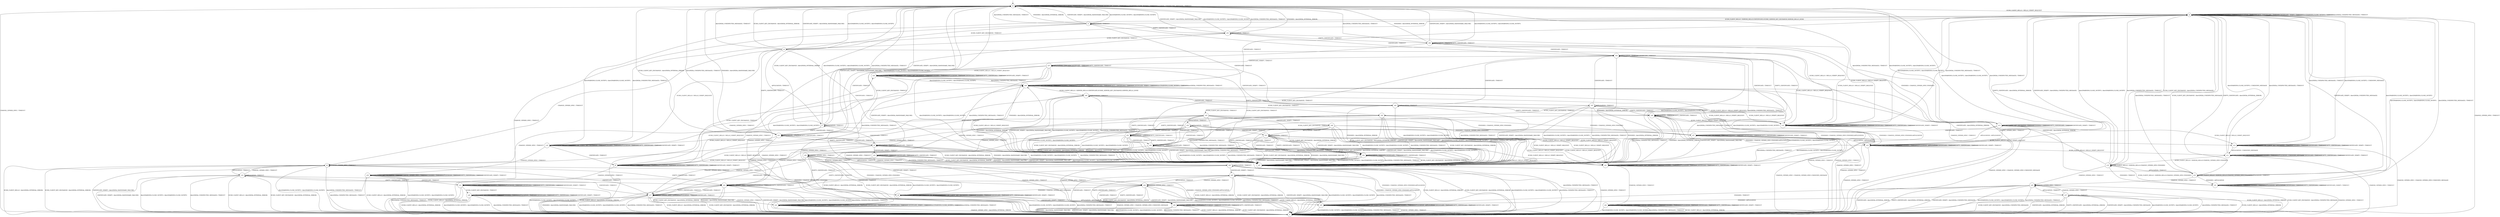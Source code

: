 digraph g {

	s0 [shape="circle" label="s0"];
	s1 [shape="circle" label="s1"];
	s2 [shape="circle" label="s2"];
	s3 [shape="circle" label="s3"];
	s4 [shape="circle" label="s4"];
	s5 [shape="circle" label="s5"];
	s6 [shape="circle" label="s6"];
	s7 [shape="circle" label="s7"];
	s8 [shape="circle" label="s8"];
	s9 [shape="circle" label="s9"];
	s10 [shape="circle" label="s10"];
	s11 [shape="circle" label="s11"];
	s12 [shape="circle" label="s12"];
	s13 [shape="circle" label="s13"];
	s14 [shape="circle" label="s14"];
	s15 [shape="circle" label="s15"];
	s16 [shape="circle" label="s16"];
	s17 [shape="circle" label="s17"];
	s18 [shape="circle" label="s18"];
	s19 [shape="circle" label="s19"];
	s20 [shape="circle" label="s20"];
	s21 [shape="circle" label="s21"];
	s22 [shape="circle" label="s22"];
	s23 [shape="circle" label="s23"];
	s24 [shape="circle" label="s24"];
	s25 [shape="circle" label="s25"];
	s26 [shape="circle" label="s26"];
	s27 [shape="circle" label="s27"];
	s28 [shape="circle" label="s28"];
	s29 [shape="circle" label="s29"];
	s30 [shape="circle" label="s30"];
	s31 [shape="circle" label="s31"];
	s32 [shape="circle" label="s32"];
	s33 [shape="circle" label="s33"];
	s34 [shape="circle" label="s34"];
	s35 [shape="circle" label="s35"];
	s36 [shape="circle" label="s36"];
	s37 [shape="circle" label="s37"];
	s38 [shape="circle" label="s38"];
	s39 [shape="circle" label="s39"];
	s40 [shape="circle" label="s40"];
	s41 [shape="circle" label="s41"];
	s42 [shape="circle" label="s42"];
	s43 [shape="circle" label="s43"];
	s44 [shape="circle" label="s44"];
	s45 [shape="circle" label="s45"];
	s46 [shape="circle" label="s46"];
	s47 [shape="circle" label="s47"];
	s48 [shape="circle" label="s48"];
	s49 [shape="circle" label="s49"];
	s50 [shape="circle" label="s50"];
	s51 [shape="circle" label="s51"];
	s52 [shape="circle" label="s52"];
	s53 [shape="circle" label="s53"];
	s54 [shape="circle" label="s54"];
	s55 [shape="circle" label="s55"];
	s56 [shape="circle" label="s56"];
	s57 [shape="circle" label="s57"];
	s0 -> s2 [label="ECDH_CLIENT_HELLO / HELLO_VERIFY_REQUEST"];
	s0 -> s0 [label="ECDH_CLIENT_KEY_EXCHANGE / TIMEOUT"];
	s0 -> s1 [label="CHANGE_CIPHER_SPEC / TIMEOUT"];
	s0 -> s0 [label="FINISHED / TIMEOUT"];
	s0 -> s0 [label="APPLICATION / TIMEOUT"];
	s0 -> s47 [label="CERTIFICATE / TIMEOUT"];
	s0 -> s0 [label="EMPTY_CERTIFICATE / TIMEOUT"];
	s0 -> s0 [label="CERTIFICATE_VERIFY / TIMEOUT"];
	s0 -> s0 [label="Alert(WARNING,CLOSE_NOTIFY) / TIMEOUT"];
	s0 -> s0 [label="Alert(FATAL,UNEXPECTED_MESSAGE) / TIMEOUT"];
	s1 -> s1 [label="ECDH_CLIENT_HELLO / TIMEOUT"];
	s1 -> s1 [label="ECDH_CLIENT_KEY_EXCHANGE / TIMEOUT"];
	s1 -> s1 [label="CHANGE_CIPHER_SPEC / TIMEOUT"];
	s1 -> s1 [label="FINISHED / TIMEOUT"];
	s1 -> s1 [label="APPLICATION / TIMEOUT"];
	s1 -> s1 [label="CERTIFICATE / TIMEOUT"];
	s1 -> s1 [label="EMPTY_CERTIFICATE / TIMEOUT"];
	s1 -> s1 [label="CERTIFICATE_VERIFY / TIMEOUT"];
	s1 -> s1 [label="Alert(WARNING,CLOSE_NOTIFY) / TIMEOUT"];
	s1 -> s1 [label="Alert(FATAL,UNEXPECTED_MESSAGE) / TIMEOUT"];
	s2 -> s3 [label="ECDH_CLIENT_HELLO / SERVER_HELLO,CERTIFICATE,ECDHE_SERVER_KEY_EXCHANGE,SERVER_HELLO_DONE"];
	s2 -> s2 [label="ECDH_CLIENT_KEY_EXCHANGE / TIMEOUT"];
	s2 -> s1 [label="CHANGE_CIPHER_SPEC / TIMEOUT"];
	s2 -> s2 [label="FINISHED / TIMEOUT"];
	s2 -> s2 [label="APPLICATION / TIMEOUT"];
	s2 -> s48 [label="CERTIFICATE / TIMEOUT"];
	s2 -> s2 [label="EMPTY_CERTIFICATE / TIMEOUT"];
	s2 -> s2 [label="CERTIFICATE_VERIFY / TIMEOUT"];
	s2 -> s2 [label="Alert(WARNING,CLOSE_NOTIFY) / TIMEOUT"];
	s2 -> s2 [label="Alert(FATAL,UNEXPECTED_MESSAGE) / TIMEOUT"];
	s3 -> s15 [label="ECDH_CLIENT_HELLO / HELLO_VERIFY_REQUEST"];
	s3 -> s4 [label="ECDH_CLIENT_KEY_EXCHANGE / TIMEOUT"];
	s3 -> s1 [label="CHANGE_CIPHER_SPEC / TIMEOUT"];
	s3 -> s0 [label="FINISHED / Alert(FATAL,INTERNAL_ERROR)"];
	s3 -> s3 [label="APPLICATION / TIMEOUT"];
	s3 -> s26 [label="CERTIFICATE / TIMEOUT"];
	s3 -> s53 [label="EMPTY_CERTIFICATE / TIMEOUT"];
	s3 -> s0 [label="CERTIFICATE_VERIFY / Alert(FATAL,HANDSHAKE_FAILURE)"];
	s3 -> s0 [label="Alert(WARNING,CLOSE_NOTIFY) / Alert(WARNING,CLOSE_NOTIFY)"];
	s3 -> s0 [label="Alert(FATAL,UNEXPECTED_MESSAGE) / TIMEOUT"];
	s4 -> s18 [label="ECDH_CLIENT_HELLO / HELLO_VERIFY_REQUEST"];
	s4 -> s0 [label="ECDH_CLIENT_KEY_EXCHANGE / Alert(FATAL,INTERNAL_ERROR)"];
	s4 -> s6 [label="CHANGE_CIPHER_SPEC / TIMEOUT"];
	s4 -> s13 [label="FINISHED / CHANGE_CIPHER_SPEC,FINISHED"];
	s4 -> s7 [label="APPLICATION / TIMEOUT"];
	s4 -> s5 [label="CERTIFICATE / TIMEOUT"];
	s4 -> s21 [label="EMPTY_CERTIFICATE / TIMEOUT"];
	s4 -> s0 [label="CERTIFICATE_VERIFY / Alert(FATAL,HANDSHAKE_FAILURE)"];
	s4 -> s0 [label="Alert(WARNING,CLOSE_NOTIFY) / Alert(WARNING,CLOSE_NOTIFY)"];
	s4 -> s0 [label="Alert(FATAL,UNEXPECTED_MESSAGE) / TIMEOUT"];
	s5 -> s9 [label="ECDH_CLIENT_HELLO / HELLO_VERIFY_REQUEST"];
	s5 -> s47 [label="ECDH_CLIENT_KEY_EXCHANGE / Alert(FATAL,INTERNAL_ERROR)"];
	s5 -> s17 [label="CHANGE_CIPHER_SPEC / TIMEOUT"];
	s5 -> s47 [label="FINISHED / Alert(FATAL,HANDSHAKE_FAILURE)"];
	s5 -> s5 [label="APPLICATION / TIMEOUT"];
	s5 -> s5 [label="CERTIFICATE / TIMEOUT"];
	s5 -> s21 [label="EMPTY_CERTIFICATE / TIMEOUT"];
	s5 -> s34 [label="CERTIFICATE_VERIFY / TIMEOUT"];
	s5 -> s47 [label="Alert(WARNING,CLOSE_NOTIFY) / Alert(WARNING,CLOSE_NOTIFY)"];
	s5 -> s47 [label="Alert(FATAL,UNEXPECTED_MESSAGE) / TIMEOUT"];
	s6 -> s1 [label="ECDH_CLIENT_HELLO / Alert(FATAL,INTERNAL_ERROR)"];
	s6 -> s1 [label="ECDH_CLIENT_KEY_EXCHANGE / Alert(FATAL,INTERNAL_ERROR)"];
	s6 -> s6 [label="CHANGE_CIPHER_SPEC / TIMEOUT"];
	s6 -> s8 [label="FINISHED / CHANGE_CIPHER_SPEC,FINISHED"];
	s6 -> s16 [label="APPLICATION / TIMEOUT"];
	s6 -> s17 [label="CERTIFICATE / TIMEOUT"];
	s6 -> s24 [label="EMPTY_CERTIFICATE / TIMEOUT"];
	s6 -> s1 [label="CERTIFICATE_VERIFY / Alert(FATAL,HANDSHAKE_FAILURE)"];
	s6 -> s1 [label="Alert(WARNING,CLOSE_NOTIFY) / Alert(WARNING,CLOSE_NOTIFY)"];
	s6 -> s1 [label="Alert(FATAL,UNEXPECTED_MESSAGE) / TIMEOUT"];
	s7 -> s18 [label="ECDH_CLIENT_HELLO / HELLO_VERIFY_REQUEST"];
	s7 -> s0 [label="ECDH_CLIENT_KEY_EXCHANGE / Alert(FATAL,INTERNAL_ERROR)"];
	s7 -> s6 [label="CHANGE_CIPHER_SPEC / TIMEOUT"];
	s7 -> s10 [label="FINISHED / CHANGE_CIPHER_SPEC,FINISHED,APPLICATION"];
	s7 -> s7 [label="APPLICATION / TIMEOUT"];
	s7 -> s5 [label="CERTIFICATE / TIMEOUT"];
	s7 -> s21 [label="EMPTY_CERTIFICATE / TIMEOUT"];
	s7 -> s0 [label="CERTIFICATE_VERIFY / Alert(FATAL,HANDSHAKE_FAILURE)"];
	s7 -> s0 [label="Alert(WARNING,CLOSE_NOTIFY) / Alert(WARNING,CLOSE_NOTIFY)"];
	s7 -> s0 [label="Alert(FATAL,UNEXPECTED_MESSAGE) / TIMEOUT"];
	s8 -> s8 [label="ECDH_CLIENT_HELLO / Alert(WARNING,NO_RENEGOTIATION)"];
	s8 -> s8 [label="ECDH_CLIENT_KEY_EXCHANGE / TIMEOUT"];
	s8 -> s1 [label="CHANGE_CIPHER_SPEC / CHANGE_CIPHER_SPEC,UNKNOWN_MESSAGE"];
	s8 -> s8 [label="FINISHED / TIMEOUT"];
	s8 -> s25 [label="APPLICATION / APPLICATION"];
	s8 -> s8 [label="CERTIFICATE / TIMEOUT"];
	s8 -> s8 [label="EMPTY_CERTIFICATE / TIMEOUT"];
	s8 -> s8 [label="CERTIFICATE_VERIFY / TIMEOUT"];
	s8 -> s1 [label="Alert(WARNING,CLOSE_NOTIFY) / Alert(WARNING,CLOSE_NOTIFY)"];
	s8 -> s1 [label="Alert(FATAL,UNEXPECTED_MESSAGE) / TIMEOUT"];
	s9 -> s9 [label="ECDH_CLIENT_HELLO / TIMEOUT"];
	s9 -> s22 [label="ECDH_CLIENT_KEY_EXCHANGE / TIMEOUT"];
	s9 -> s12 [label="CHANGE_CIPHER_SPEC / TIMEOUT"];
	s9 -> s9 [label="FINISHED / TIMEOUT"];
	s9 -> s9 [label="APPLICATION / TIMEOUT"];
	s9 -> s9 [label="CERTIFICATE / TIMEOUT"];
	s9 -> s9 [label="EMPTY_CERTIFICATE / TIMEOUT"];
	s9 -> s9 [label="CERTIFICATE_VERIFY / TIMEOUT"];
	s9 -> s48 [label="Alert(WARNING,CLOSE_NOTIFY) / Alert(WARNING,CLOSE_NOTIFY)"];
	s9 -> s48 [label="Alert(FATAL,UNEXPECTED_MESSAGE) / TIMEOUT"];
	s10 -> s11 [label="ECDH_CLIENT_HELLO / HELLO_VERIFY_REQUEST"];
	s10 -> s10 [label="ECDH_CLIENT_KEY_EXCHANGE / TIMEOUT"];
	s10 -> s1 [label="CHANGE_CIPHER_SPEC / TIMEOUT"];
	s10 -> s10 [label="FINISHED / TIMEOUT"];
	s10 -> s10 [label="APPLICATION / APPLICATION"];
	s10 -> s10 [label="CERTIFICATE / TIMEOUT"];
	s10 -> s10 [label="EMPTY_CERTIFICATE / TIMEOUT"];
	s10 -> s10 [label="CERTIFICATE_VERIFY / TIMEOUT"];
	s10 -> s0 [label="Alert(WARNING,CLOSE_NOTIFY) / Alert(WARNING,CLOSE_NOTIFY)"];
	s10 -> s0 [label="Alert(FATAL,UNEXPECTED_MESSAGE) / TIMEOUT"];
	s11 -> s19 [label="ECDH_CLIENT_HELLO / SERVER_HELLO,CHANGE_CIPHER_SPEC,FINISHED"];
	s11 -> s11 [label="ECDH_CLIENT_KEY_EXCHANGE / TIMEOUT"];
	s11 -> s1 [label="CHANGE_CIPHER_SPEC / TIMEOUT"];
	s11 -> s11 [label="FINISHED / TIMEOUT"];
	s11 -> s11 [label="APPLICATION / UNKNOWN_MESSAGE"];
	s11 -> s11 [label="CERTIFICATE / TIMEOUT"];
	s11 -> s11 [label="EMPTY_CERTIFICATE / TIMEOUT"];
	s11 -> s11 [label="CERTIFICATE_VERIFY / TIMEOUT"];
	s11 -> s2 [label="Alert(WARNING,CLOSE_NOTIFY) / UNKNOWN_MESSAGE"];
	s11 -> s2 [label="Alert(FATAL,UNEXPECTED_MESSAGE) / TIMEOUT"];
	s12 -> s1 [label="ECDH_CLIENT_HELLO / Alert(FATAL,INTERNAL_ERROR)"];
	s12 -> s29 [label="ECDH_CLIENT_KEY_EXCHANGE / TIMEOUT"];
	s12 -> s12 [label="CHANGE_CIPHER_SPEC / TIMEOUT"];
	s12 -> s12 [label="FINISHED / TIMEOUT"];
	s12 -> s12 [label="APPLICATION / TIMEOUT"];
	s12 -> s12 [label="CERTIFICATE / TIMEOUT"];
	s12 -> s12 [label="EMPTY_CERTIFICATE / TIMEOUT"];
	s12 -> s12 [label="CERTIFICATE_VERIFY / TIMEOUT"];
	s12 -> s1 [label="Alert(WARNING,CLOSE_NOTIFY) / Alert(WARNING,CLOSE_NOTIFY)"];
	s12 -> s1 [label="Alert(FATAL,UNEXPECTED_MESSAGE) / TIMEOUT"];
	s13 -> s14 [label="ECDH_CLIENT_HELLO / HELLO_VERIFY_REQUEST"];
	s13 -> s13 [label="ECDH_CLIENT_KEY_EXCHANGE / TIMEOUT"];
	s13 -> s1 [label="CHANGE_CIPHER_SPEC / CHANGE_CIPHER_SPEC,UNKNOWN_MESSAGE"];
	s13 -> s13 [label="FINISHED / TIMEOUT"];
	s13 -> s10 [label="APPLICATION / APPLICATION"];
	s13 -> s57 [label="CERTIFICATE / TIMEOUT"];
	s13 -> s13 [label="EMPTY_CERTIFICATE / TIMEOUT"];
	s13 -> s13 [label="CERTIFICATE_VERIFY / TIMEOUT"];
	s13 -> s0 [label="Alert(WARNING,CLOSE_NOTIFY) / Alert(WARNING,CLOSE_NOTIFY)"];
	s13 -> s0 [label="Alert(FATAL,UNEXPECTED_MESSAGE) / TIMEOUT"];
	s14 -> s14 [label="ECDH_CLIENT_HELLO / TIMEOUT"];
	s14 -> s14 [label="ECDH_CLIENT_KEY_EXCHANGE / TIMEOUT"];
	s14 -> s1 [label="CHANGE_CIPHER_SPEC / CHANGE_CIPHER_SPEC,UNKNOWN_MESSAGE"];
	s14 -> s14 [label="FINISHED / TIMEOUT"];
	s14 -> s11 [label="APPLICATION / UNKNOWN_MESSAGE"];
	s14 -> s14 [label="CERTIFICATE / TIMEOUT"];
	s14 -> s14 [label="EMPTY_CERTIFICATE / TIMEOUT"];
	s14 -> s14 [label="CERTIFICATE_VERIFY / TIMEOUT"];
	s14 -> s2 [label="Alert(WARNING,CLOSE_NOTIFY) / UNKNOWN_MESSAGE"];
	s14 -> s2 [label="Alert(FATAL,UNEXPECTED_MESSAGE) / TIMEOUT"];
	s15 -> s15 [label="ECDH_CLIENT_HELLO / TIMEOUT"];
	s15 -> s15 [label="ECDH_CLIENT_KEY_EXCHANGE / TIMEOUT"];
	s15 -> s1 [label="CHANGE_CIPHER_SPEC / TIMEOUT"];
	s15 -> s15 [label="FINISHED / TIMEOUT"];
	s15 -> s15 [label="APPLICATION / TIMEOUT"];
	s15 -> s15 [label="CERTIFICATE / TIMEOUT"];
	s15 -> s15 [label="EMPTY_CERTIFICATE / TIMEOUT"];
	s15 -> s15 [label="CERTIFICATE_VERIFY / TIMEOUT"];
	s15 -> s2 [label="Alert(WARNING,CLOSE_NOTIFY) / Alert(WARNING,CLOSE_NOTIFY)"];
	s15 -> s2 [label="Alert(FATAL,UNEXPECTED_MESSAGE) / TIMEOUT"];
	s16 -> s1 [label="ECDH_CLIENT_HELLO / Alert(FATAL,INTERNAL_ERROR)"];
	s16 -> s1 [label="ECDH_CLIENT_KEY_EXCHANGE / Alert(FATAL,INTERNAL_ERROR)"];
	s16 -> s6 [label="CHANGE_CIPHER_SPEC / TIMEOUT"];
	s16 -> s25 [label="FINISHED / CHANGE_CIPHER_SPEC,FINISHED,APPLICATION"];
	s16 -> s16 [label="APPLICATION / TIMEOUT"];
	s16 -> s17 [label="CERTIFICATE / TIMEOUT"];
	s16 -> s24 [label="EMPTY_CERTIFICATE / TIMEOUT"];
	s16 -> s1 [label="CERTIFICATE_VERIFY / Alert(FATAL,HANDSHAKE_FAILURE)"];
	s16 -> s1 [label="Alert(WARNING,CLOSE_NOTIFY) / Alert(WARNING,CLOSE_NOTIFY)"];
	s16 -> s1 [label="Alert(FATAL,UNEXPECTED_MESSAGE) / TIMEOUT"];
	s17 -> s1 [label="ECDH_CLIENT_HELLO / Alert(FATAL,INTERNAL_ERROR)"];
	s17 -> s1 [label="ECDH_CLIENT_KEY_EXCHANGE / Alert(FATAL,INTERNAL_ERROR)"];
	s17 -> s17 [label="CHANGE_CIPHER_SPEC / TIMEOUT"];
	s17 -> s1 [label="FINISHED / Alert(FATAL,HANDSHAKE_FAILURE)"];
	s17 -> s17 [label="APPLICATION / TIMEOUT"];
	s17 -> s17 [label="CERTIFICATE / TIMEOUT"];
	s17 -> s24 [label="EMPTY_CERTIFICATE / TIMEOUT"];
	s17 -> s39 [label="CERTIFICATE_VERIFY / TIMEOUT"];
	s17 -> s1 [label="Alert(WARNING,CLOSE_NOTIFY) / Alert(WARNING,CLOSE_NOTIFY)"];
	s17 -> s1 [label="Alert(FATAL,UNEXPECTED_MESSAGE) / TIMEOUT"];
	s18 -> s18 [label="ECDH_CLIENT_HELLO / TIMEOUT"];
	s18 -> s18 [label="ECDH_CLIENT_KEY_EXCHANGE / TIMEOUT"];
	s18 -> s30 [label="CHANGE_CIPHER_SPEC / TIMEOUT"];
	s18 -> s18 [label="FINISHED / TIMEOUT"];
	s18 -> s18 [label="APPLICATION / TIMEOUT"];
	s18 -> s9 [label="CERTIFICATE / TIMEOUT"];
	s18 -> s18 [label="EMPTY_CERTIFICATE / TIMEOUT"];
	s18 -> s18 [label="CERTIFICATE_VERIFY / TIMEOUT"];
	s18 -> s2 [label="Alert(WARNING,CLOSE_NOTIFY) / Alert(WARNING,CLOSE_NOTIFY)"];
	s18 -> s2 [label="Alert(FATAL,UNEXPECTED_MESSAGE) / TIMEOUT"];
	s19 -> s19 [label="ECDH_CLIENT_HELLO / SERVER_HELLO,CHANGE_CIPHER_SPEC,FINISHED"];
	s19 -> s2 [label="ECDH_CLIENT_KEY_EXCHANGE / Alert(FATAL,UNEXPECTED_MESSAGE)"];
	s19 -> s20 [label="CHANGE_CIPHER_SPEC / TIMEOUT"];
	s19 -> s31 [label="FINISHED / TIMEOUT"];
	s19 -> s33 [label="APPLICATION / TIMEOUT"];
	s19 -> s48 [label="CERTIFICATE / Alert(FATAL,INTERNAL_ERROR)"];
	s19 -> s2 [label="EMPTY_CERTIFICATE / Alert(FATAL,INTERNAL_ERROR)"];
	s19 -> s2 [label="CERTIFICATE_VERIFY / Alert(FATAL,UNEXPECTED_MESSAGE)"];
	s19 -> s2 [label="Alert(WARNING,CLOSE_NOTIFY) / Alert(WARNING,CLOSE_NOTIFY)"];
	s19 -> s2 [label="Alert(FATAL,UNEXPECTED_MESSAGE) / TIMEOUT"];
	s20 -> s1 [label="ECDH_CLIENT_HELLO / Alert(FATAL,INTERNAL_ERROR)"];
	s20 -> s1 [label="ECDH_CLIENT_KEY_EXCHANGE / Alert(FATAL,UNEXPECTED_MESSAGE)"];
	s20 -> s20 [label="CHANGE_CIPHER_SPEC / TIMEOUT"];
	s20 -> s25 [label="FINISHED / TIMEOUT"];
	s20 -> s37 [label="APPLICATION / TIMEOUT"];
	s20 -> s1 [label="CERTIFICATE / Alert(FATAL,INTERNAL_ERROR)"];
	s20 -> s1 [label="EMPTY_CERTIFICATE / Alert(FATAL,INTERNAL_ERROR)"];
	s20 -> s1 [label="CERTIFICATE_VERIFY / Alert(FATAL,UNEXPECTED_MESSAGE)"];
	s20 -> s1 [label="Alert(WARNING,CLOSE_NOTIFY) / Alert(WARNING,CLOSE_NOTIFY)"];
	s20 -> s1 [label="Alert(FATAL,UNEXPECTED_MESSAGE) / TIMEOUT"];
	s21 -> s18 [label="ECDH_CLIENT_HELLO / HELLO_VERIFY_REQUEST"];
	s21 -> s0 [label="ECDH_CLIENT_KEY_EXCHANGE / Alert(FATAL,INTERNAL_ERROR)"];
	s21 -> s24 [label="CHANGE_CIPHER_SPEC / TIMEOUT"];
	s21 -> s0 [label="FINISHED / Alert(FATAL,HANDSHAKE_FAILURE)"];
	s21 -> s21 [label="APPLICATION / TIMEOUT"];
	s21 -> s5 [label="CERTIFICATE / TIMEOUT"];
	s21 -> s21 [label="EMPTY_CERTIFICATE / TIMEOUT"];
	s21 -> s0 [label="CERTIFICATE_VERIFY / Alert(FATAL,HANDSHAKE_FAILURE)"];
	s21 -> s0 [label="Alert(WARNING,CLOSE_NOTIFY) / Alert(WARNING,CLOSE_NOTIFY)"];
	s21 -> s0 [label="Alert(FATAL,UNEXPECTED_MESSAGE) / TIMEOUT"];
	s22 -> s22 [label="ECDH_CLIENT_HELLO / TIMEOUT"];
	s22 -> s22 [label="ECDH_CLIENT_KEY_EXCHANGE / TIMEOUT"];
	s22 -> s23 [label="CHANGE_CIPHER_SPEC / TIMEOUT"];
	s22 -> s22 [label="FINISHED / TIMEOUT"];
	s22 -> s22 [label="APPLICATION / TIMEOUT"];
	s22 -> s22 [label="CERTIFICATE / TIMEOUT"];
	s22 -> s22 [label="EMPTY_CERTIFICATE / TIMEOUT"];
	s22 -> s22 [label="CERTIFICATE_VERIFY / TIMEOUT"];
	s22 -> s48 [label="Alert(WARNING,CLOSE_NOTIFY) / Alert(WARNING,CLOSE_NOTIFY)"];
	s22 -> s48 [label="Alert(FATAL,UNEXPECTED_MESSAGE) / TIMEOUT"];
	s23 -> s23 [label="ECDH_CLIENT_HELLO / TIMEOUT"];
	s23 -> s23 [label="ECDH_CLIENT_KEY_EXCHANGE / TIMEOUT"];
	s23 -> s1 [label="CHANGE_CIPHER_SPEC / Alert(FATAL,INTERNAL_ERROR)"];
	s23 -> s23 [label="FINISHED / TIMEOUT"];
	s23 -> s23 [label="APPLICATION / TIMEOUT"];
	s23 -> s23 [label="CERTIFICATE / TIMEOUT"];
	s23 -> s23 [label="EMPTY_CERTIFICATE / TIMEOUT"];
	s23 -> s23 [label="CERTIFICATE_VERIFY / TIMEOUT"];
	s23 -> s23 [label="Alert(WARNING,CLOSE_NOTIFY) / TIMEOUT"];
	s23 -> s23 [label="Alert(FATAL,UNEXPECTED_MESSAGE) / TIMEOUT"];
	s24 -> s1 [label="ECDH_CLIENT_HELLO / Alert(FATAL,INTERNAL_ERROR)"];
	s24 -> s1 [label="ECDH_CLIENT_KEY_EXCHANGE / Alert(FATAL,INTERNAL_ERROR)"];
	s24 -> s24 [label="CHANGE_CIPHER_SPEC / TIMEOUT"];
	s24 -> s1 [label="FINISHED / Alert(FATAL,HANDSHAKE_FAILURE)"];
	s24 -> s24 [label="APPLICATION / TIMEOUT"];
	s24 -> s17 [label="CERTIFICATE / TIMEOUT"];
	s24 -> s24 [label="EMPTY_CERTIFICATE / TIMEOUT"];
	s24 -> s1 [label="CERTIFICATE_VERIFY / Alert(FATAL,HANDSHAKE_FAILURE)"];
	s24 -> s1 [label="Alert(WARNING,CLOSE_NOTIFY) / Alert(WARNING,CLOSE_NOTIFY)"];
	s24 -> s1 [label="Alert(FATAL,UNEXPECTED_MESSAGE) / TIMEOUT"];
	s25 -> s25 [label="ECDH_CLIENT_HELLO / Alert(WARNING,NO_RENEGOTIATION)"];
	s25 -> s25 [label="ECDH_CLIENT_KEY_EXCHANGE / TIMEOUT"];
	s25 -> s1 [label="CHANGE_CIPHER_SPEC / TIMEOUT"];
	s25 -> s25 [label="FINISHED / TIMEOUT"];
	s25 -> s25 [label="APPLICATION / APPLICATION"];
	s25 -> s25 [label="CERTIFICATE / TIMEOUT"];
	s25 -> s25 [label="EMPTY_CERTIFICATE / TIMEOUT"];
	s25 -> s25 [label="CERTIFICATE_VERIFY / TIMEOUT"];
	s25 -> s1 [label="Alert(WARNING,CLOSE_NOTIFY) / Alert(WARNING,CLOSE_NOTIFY)"];
	s25 -> s1 [label="Alert(FATAL,UNEXPECTED_MESSAGE) / TIMEOUT"];
	s26 -> s15 [label="ECDH_CLIENT_HELLO / HELLO_VERIFY_REQUEST"];
	s26 -> s35 [label="ECDH_CLIENT_KEY_EXCHANGE / TIMEOUT"];
	s26 -> s1 [label="CHANGE_CIPHER_SPEC / TIMEOUT"];
	s26 -> s47 [label="FINISHED / Alert(FATAL,INTERNAL_ERROR)"];
	s26 -> s26 [label="APPLICATION / TIMEOUT"];
	s26 -> s54 [label="CERTIFICATE / TIMEOUT"];
	s26 -> s28 [label="EMPTY_CERTIFICATE / TIMEOUT"];
	s26 -> s27 [label="CERTIFICATE_VERIFY / TIMEOUT"];
	s26 -> s47 [label="Alert(WARNING,CLOSE_NOTIFY) / Alert(WARNING,CLOSE_NOTIFY)"];
	s26 -> s47 [label="Alert(FATAL,UNEXPECTED_MESSAGE) / TIMEOUT"];
	s27 -> s22 [label="ECDH_CLIENT_HELLO / HELLO_VERIFY_REQUEST"];
	s27 -> s32 [label="ECDH_CLIENT_KEY_EXCHANGE / TIMEOUT"];
	s27 -> s23 [label="CHANGE_CIPHER_SPEC / TIMEOUT"];
	s27 -> s47 [label="FINISHED / Alert(FATAL,INTERNAL_ERROR)"];
	s27 -> s27 [label="APPLICATION / TIMEOUT"];
	s27 -> s27 [label="CERTIFICATE / TIMEOUT"];
	s27 -> s27 [label="EMPTY_CERTIFICATE / TIMEOUT"];
	s27 -> s47 [label="CERTIFICATE_VERIFY / Alert(FATAL,HANDSHAKE_FAILURE)"];
	s27 -> s47 [label="Alert(WARNING,CLOSE_NOTIFY) / Alert(WARNING,CLOSE_NOTIFY)"];
	s27 -> s47 [label="Alert(FATAL,UNEXPECTED_MESSAGE) / TIMEOUT"];
	s28 -> s15 [label="ECDH_CLIENT_HELLO / HELLO_VERIFY_REQUEST"];
	s28 -> s52 [label="ECDH_CLIENT_KEY_EXCHANGE / TIMEOUT"];
	s28 -> s1 [label="CHANGE_CIPHER_SPEC / TIMEOUT"];
	s28 -> s47 [label="FINISHED / Alert(FATAL,INTERNAL_ERROR)"];
	s28 -> s28 [label="APPLICATION / TIMEOUT"];
	s28 -> s54 [label="CERTIFICATE / TIMEOUT"];
	s28 -> s28 [label="EMPTY_CERTIFICATE / TIMEOUT"];
	s28 -> s47 [label="CERTIFICATE_VERIFY / Alert(FATAL,HANDSHAKE_FAILURE)"];
	s28 -> s47 [label="Alert(WARNING,CLOSE_NOTIFY) / Alert(WARNING,CLOSE_NOTIFY)"];
	s28 -> s47 [label="Alert(FATAL,UNEXPECTED_MESSAGE) / TIMEOUT"];
	s29 -> s1 [label="ECDH_CLIENT_HELLO / Alert(FATAL,INTERNAL_ERROR)"];
	s29 -> s29 [label="ECDH_CLIENT_KEY_EXCHANGE / TIMEOUT"];
	s29 -> s23 [label="CHANGE_CIPHER_SPEC / TIMEOUT"];
	s29 -> s29 [label="FINISHED / TIMEOUT"];
	s29 -> s29 [label="APPLICATION / TIMEOUT"];
	s29 -> s29 [label="CERTIFICATE / TIMEOUT"];
	s29 -> s29 [label="EMPTY_CERTIFICATE / TIMEOUT"];
	s29 -> s29 [label="CERTIFICATE_VERIFY / TIMEOUT"];
	s29 -> s1 [label="Alert(WARNING,CLOSE_NOTIFY) / Alert(WARNING,CLOSE_NOTIFY)"];
	s29 -> s1 [label="Alert(FATAL,UNEXPECTED_MESSAGE) / TIMEOUT"];
	s30 -> s1 [label="ECDH_CLIENT_HELLO / Alert(FATAL,INTERNAL_ERROR)"];
	s30 -> s30 [label="ECDH_CLIENT_KEY_EXCHANGE / TIMEOUT"];
	s30 -> s30 [label="CHANGE_CIPHER_SPEC / TIMEOUT"];
	s30 -> s30 [label="FINISHED / TIMEOUT"];
	s30 -> s30 [label="APPLICATION / TIMEOUT"];
	s30 -> s12 [label="CERTIFICATE / TIMEOUT"];
	s30 -> s30 [label="EMPTY_CERTIFICATE / TIMEOUT"];
	s30 -> s30 [label="CERTIFICATE_VERIFY / TIMEOUT"];
	s30 -> s1 [label="Alert(WARNING,CLOSE_NOTIFY) / Alert(WARNING,CLOSE_NOTIFY)"];
	s30 -> s1 [label="Alert(FATAL,UNEXPECTED_MESSAGE) / TIMEOUT"];
	s31 -> s19 [label="ECDH_CLIENT_HELLO / SERVER_HELLO,CHANGE_CIPHER_SPEC,FINISHED"];
	s31 -> s31 [label="ECDH_CLIENT_KEY_EXCHANGE / TIMEOUT"];
	s31 -> s1 [label="CHANGE_CIPHER_SPEC / TIMEOUT"];
	s31 -> s31 [label="FINISHED / TIMEOUT"];
	s31 -> s31 [label="APPLICATION / APPLICATION"];
	s31 -> s31 [label="CERTIFICATE / TIMEOUT"];
	s31 -> s31 [label="EMPTY_CERTIFICATE / TIMEOUT"];
	s31 -> s31 [label="CERTIFICATE_VERIFY / TIMEOUT"];
	s31 -> s2 [label="Alert(WARNING,CLOSE_NOTIFY) / Alert(WARNING,CLOSE_NOTIFY)"];
	s31 -> s2 [label="Alert(FATAL,UNEXPECTED_MESSAGE) / TIMEOUT"];
	s32 -> s41 [label="ECDH_CLIENT_HELLO / HELLO_VERIFY_REQUEST"];
	s32 -> s47 [label="ECDH_CLIENT_KEY_EXCHANGE / Alert(FATAL,INTERNAL_ERROR)"];
	s32 -> s39 [label="CHANGE_CIPHER_SPEC / TIMEOUT"];
	s32 -> s47 [label="FINISHED / Alert(FATAL,HANDSHAKE_FAILURE)"];
	s32 -> s32 [label="APPLICATION / TIMEOUT"];
	s32 -> s32 [label="CERTIFICATE / TIMEOUT"];
	s32 -> s32 [label="EMPTY_CERTIFICATE / TIMEOUT"];
	s32 -> s47 [label="CERTIFICATE_VERIFY / Alert(FATAL,HANDSHAKE_FAILURE)"];
	s32 -> s47 [label="Alert(WARNING,CLOSE_NOTIFY) / Alert(WARNING,CLOSE_NOTIFY)"];
	s32 -> s47 [label="Alert(FATAL,UNEXPECTED_MESSAGE) / TIMEOUT"];
	s33 -> s33 [label="ECDH_CLIENT_HELLO / SERVER_HELLO,CHANGE_CIPHER_SPEC,FINISHED"];
	s33 -> s2 [label="ECDH_CLIENT_KEY_EXCHANGE / Alert(FATAL,UNEXPECTED_MESSAGE)"];
	s33 -> s20 [label="CHANGE_CIPHER_SPEC / TIMEOUT"];
	s33 -> s31 [label="FINISHED / APPLICATION"];
	s33 -> s33 [label="APPLICATION / TIMEOUT"];
	s33 -> s48 [label="CERTIFICATE / Alert(FATAL,INTERNAL_ERROR)"];
	s33 -> s2 [label="EMPTY_CERTIFICATE / Alert(FATAL,INTERNAL_ERROR)"];
	s33 -> s2 [label="CERTIFICATE_VERIFY / Alert(FATAL,UNEXPECTED_MESSAGE)"];
	s33 -> s2 [label="Alert(WARNING,CLOSE_NOTIFY) / Alert(WARNING,CLOSE_NOTIFY)"];
	s33 -> s2 [label="Alert(FATAL,UNEXPECTED_MESSAGE) / TIMEOUT"];
	s34 -> s9 [label="ECDH_CLIENT_HELLO / HELLO_VERIFY_REQUEST"];
	s34 -> s47 [label="ECDH_CLIENT_KEY_EXCHANGE / Alert(FATAL,INTERNAL_ERROR)"];
	s34 -> s39 [label="CHANGE_CIPHER_SPEC / TIMEOUT"];
	s34 -> s47 [label="FINISHED / Alert(FATAL,HANDSHAKE_FAILURE)"];
	s34 -> s34 [label="APPLICATION / TIMEOUT"];
	s34 -> s34 [label="CERTIFICATE / TIMEOUT"];
	s34 -> s34 [label="EMPTY_CERTIFICATE / TIMEOUT"];
	s34 -> s47 [label="CERTIFICATE_VERIFY / Alert(FATAL,HANDSHAKE_FAILURE)"];
	s34 -> s47 [label="Alert(WARNING,CLOSE_NOTIFY) / Alert(WARNING,CLOSE_NOTIFY)"];
	s34 -> s47 [label="Alert(FATAL,UNEXPECTED_MESSAGE) / TIMEOUT"];
	s35 -> s41 [label="ECDH_CLIENT_HELLO / HELLO_VERIFY_REQUEST"];
	s35 -> s47 [label="ECDH_CLIENT_KEY_EXCHANGE / Alert(FATAL,INTERNAL_ERROR)"];
	s35 -> s38 [label="CHANGE_CIPHER_SPEC / TIMEOUT"];
	s35 -> s57 [label="FINISHED / CHANGE_CIPHER_SPEC,FINISHED"];
	s35 -> s36 [label="APPLICATION / TIMEOUT"];
	s35 -> s43 [label="CERTIFICATE / TIMEOUT"];
	s35 -> s52 [label="EMPTY_CERTIFICATE / TIMEOUT"];
	s35 -> s46 [label="CERTIFICATE_VERIFY / TIMEOUT"];
	s35 -> s47 [label="Alert(WARNING,CLOSE_NOTIFY) / Alert(WARNING,CLOSE_NOTIFY)"];
	s35 -> s47 [label="Alert(FATAL,UNEXPECTED_MESSAGE) / TIMEOUT"];
	s36 -> s41 [label="ECDH_CLIENT_HELLO / HELLO_VERIFY_REQUEST"];
	s36 -> s47 [label="ECDH_CLIENT_KEY_EXCHANGE / Alert(FATAL,INTERNAL_ERROR)"];
	s36 -> s38 [label="CHANGE_CIPHER_SPEC / TIMEOUT"];
	s36 -> s10 [label="FINISHED / CHANGE_CIPHER_SPEC,FINISHED,APPLICATION"];
	s36 -> s36 [label="APPLICATION / TIMEOUT"];
	s36 -> s43 [label="CERTIFICATE / TIMEOUT"];
	s36 -> s52 [label="EMPTY_CERTIFICATE / TIMEOUT"];
	s36 -> s51 [label="CERTIFICATE_VERIFY / TIMEOUT"];
	s36 -> s47 [label="Alert(WARNING,CLOSE_NOTIFY) / Alert(WARNING,CLOSE_NOTIFY)"];
	s36 -> s47 [label="Alert(FATAL,UNEXPECTED_MESSAGE) / TIMEOUT"];
	s37 -> s1 [label="ECDH_CLIENT_HELLO / Alert(FATAL,INTERNAL_ERROR)"];
	s37 -> s1 [label="ECDH_CLIENT_KEY_EXCHANGE / Alert(FATAL,UNEXPECTED_MESSAGE)"];
	s37 -> s20 [label="CHANGE_CIPHER_SPEC / TIMEOUT"];
	s37 -> s25 [label="FINISHED / APPLICATION"];
	s37 -> s37 [label="APPLICATION / TIMEOUT"];
	s37 -> s1 [label="CERTIFICATE / Alert(FATAL,INTERNAL_ERROR)"];
	s37 -> s1 [label="EMPTY_CERTIFICATE / Alert(FATAL,INTERNAL_ERROR)"];
	s37 -> s1 [label="CERTIFICATE_VERIFY / Alert(FATAL,UNEXPECTED_MESSAGE)"];
	s37 -> s1 [label="Alert(WARNING,CLOSE_NOTIFY) / Alert(WARNING,CLOSE_NOTIFY)"];
	s37 -> s1 [label="Alert(FATAL,UNEXPECTED_MESSAGE) / TIMEOUT"];
	s38 -> s1 [label="ECDH_CLIENT_HELLO / Alert(FATAL,INTERNAL_ERROR)"];
	s38 -> s1 [label="ECDH_CLIENT_KEY_EXCHANGE / Alert(FATAL,INTERNAL_ERROR)"];
	s38 -> s38 [label="CHANGE_CIPHER_SPEC / TIMEOUT"];
	s38 -> s8 [label="FINISHED / CHANGE_CIPHER_SPEC,FINISHED"];
	s38 -> s40 [label="APPLICATION / TIMEOUT"];
	s38 -> s17 [label="CERTIFICATE / TIMEOUT"];
	s38 -> s24 [label="EMPTY_CERTIFICATE / TIMEOUT"];
	s38 -> s44 [label="CERTIFICATE_VERIFY / TIMEOUT"];
	s38 -> s1 [label="Alert(WARNING,CLOSE_NOTIFY) / Alert(WARNING,CLOSE_NOTIFY)"];
	s38 -> s1 [label="Alert(FATAL,UNEXPECTED_MESSAGE) / TIMEOUT"];
	s39 -> s1 [label="ECDH_CLIENT_HELLO / Alert(FATAL,INTERNAL_ERROR)"];
	s39 -> s1 [label="ECDH_CLIENT_KEY_EXCHANGE / Alert(FATAL,INTERNAL_ERROR)"];
	s39 -> s39 [label="CHANGE_CIPHER_SPEC / TIMEOUT"];
	s39 -> s1 [label="FINISHED / Alert(FATAL,HANDSHAKE_FAILURE)"];
	s39 -> s39 [label="APPLICATION / TIMEOUT"];
	s39 -> s39 [label="CERTIFICATE / TIMEOUT"];
	s39 -> s39 [label="EMPTY_CERTIFICATE / TIMEOUT"];
	s39 -> s1 [label="CERTIFICATE_VERIFY / Alert(FATAL,HANDSHAKE_FAILURE)"];
	s39 -> s1 [label="Alert(WARNING,CLOSE_NOTIFY) / Alert(WARNING,CLOSE_NOTIFY)"];
	s39 -> s1 [label="Alert(FATAL,UNEXPECTED_MESSAGE) / TIMEOUT"];
	s40 -> s1 [label="ECDH_CLIENT_HELLO / Alert(FATAL,INTERNAL_ERROR)"];
	s40 -> s1 [label="ECDH_CLIENT_KEY_EXCHANGE / Alert(FATAL,INTERNAL_ERROR)"];
	s40 -> s38 [label="CHANGE_CIPHER_SPEC / TIMEOUT"];
	s40 -> s25 [label="FINISHED / CHANGE_CIPHER_SPEC,FINISHED,APPLICATION"];
	s40 -> s40 [label="APPLICATION / TIMEOUT"];
	s40 -> s17 [label="CERTIFICATE / TIMEOUT"];
	s40 -> s24 [label="EMPTY_CERTIFICATE / TIMEOUT"];
	s40 -> s45 [label="CERTIFICATE_VERIFY / TIMEOUT"];
	s40 -> s1 [label="Alert(WARNING,CLOSE_NOTIFY) / Alert(WARNING,CLOSE_NOTIFY)"];
	s40 -> s1 [label="Alert(FATAL,UNEXPECTED_MESSAGE) / TIMEOUT"];
	s41 -> s41 [label="ECDH_CLIENT_HELLO / TIMEOUT"];
	s41 -> s41 [label="ECDH_CLIENT_KEY_EXCHANGE / TIMEOUT"];
	s41 -> s42 [label="CHANGE_CIPHER_SPEC / TIMEOUT"];
	s41 -> s41 [label="FINISHED / TIMEOUT"];
	s41 -> s41 [label="APPLICATION / TIMEOUT"];
	s41 -> s41 [label="CERTIFICATE / TIMEOUT"];
	s41 -> s41 [label="EMPTY_CERTIFICATE / TIMEOUT"];
	s41 -> s41 [label="CERTIFICATE_VERIFY / TIMEOUT"];
	s41 -> s48 [label="Alert(WARNING,CLOSE_NOTIFY) / Alert(WARNING,CLOSE_NOTIFY)"];
	s41 -> s48 [label="Alert(FATAL,UNEXPECTED_MESSAGE) / TIMEOUT"];
	s42 -> s1 [label="ECDH_CLIENT_HELLO / Alert(FATAL,INTERNAL_ERROR)"];
	s42 -> s42 [label="ECDH_CLIENT_KEY_EXCHANGE / TIMEOUT"];
	s42 -> s42 [label="CHANGE_CIPHER_SPEC / TIMEOUT"];
	s42 -> s42 [label="FINISHED / TIMEOUT"];
	s42 -> s42 [label="APPLICATION / TIMEOUT"];
	s42 -> s42 [label="CERTIFICATE / TIMEOUT"];
	s42 -> s42 [label="EMPTY_CERTIFICATE / TIMEOUT"];
	s42 -> s42 [label="CERTIFICATE_VERIFY / TIMEOUT"];
	s42 -> s1 [label="Alert(WARNING,CLOSE_NOTIFY) / Alert(WARNING,CLOSE_NOTIFY)"];
	s42 -> s1 [label="Alert(FATAL,UNEXPECTED_MESSAGE) / TIMEOUT"];
	s43 -> s41 [label="ECDH_CLIENT_HELLO / HELLO_VERIFY_REQUEST"];
	s43 -> s47 [label="ECDH_CLIENT_KEY_EXCHANGE / Alert(FATAL,INTERNAL_ERROR)"];
	s43 -> s17 [label="CHANGE_CIPHER_SPEC / TIMEOUT"];
	s43 -> s47 [label="FINISHED / Alert(FATAL,HANDSHAKE_FAILURE)"];
	s43 -> s43 [label="APPLICATION / TIMEOUT"];
	s43 -> s43 [label="CERTIFICATE / TIMEOUT"];
	s43 -> s52 [label="EMPTY_CERTIFICATE / TIMEOUT"];
	s43 -> s32 [label="CERTIFICATE_VERIFY / TIMEOUT"];
	s43 -> s47 [label="Alert(WARNING,CLOSE_NOTIFY) / Alert(WARNING,CLOSE_NOTIFY)"];
	s43 -> s47 [label="Alert(FATAL,UNEXPECTED_MESSAGE) / TIMEOUT"];
	s44 -> s1 [label="ECDH_CLIENT_HELLO / Alert(FATAL,INTERNAL_ERROR)"];
	s44 -> s1 [label="ECDH_CLIENT_KEY_EXCHANGE / Alert(FATAL,INTERNAL_ERROR)"];
	s44 -> s44 [label="CHANGE_CIPHER_SPEC / TIMEOUT"];
	s44 -> s8 [label="FINISHED / CHANGE_CIPHER_SPEC,FINISHED"];
	s44 -> s45 [label="APPLICATION / TIMEOUT"];
	s44 -> s39 [label="CERTIFICATE / TIMEOUT"];
	s44 -> s39 [label="EMPTY_CERTIFICATE / TIMEOUT"];
	s44 -> s1 [label="CERTIFICATE_VERIFY / Alert(FATAL,HANDSHAKE_FAILURE)"];
	s44 -> s1 [label="Alert(WARNING,CLOSE_NOTIFY) / Alert(WARNING,CLOSE_NOTIFY)"];
	s44 -> s1 [label="Alert(FATAL,UNEXPECTED_MESSAGE) / TIMEOUT"];
	s45 -> s1 [label="ECDH_CLIENT_HELLO / Alert(FATAL,INTERNAL_ERROR)"];
	s45 -> s1 [label="ECDH_CLIENT_KEY_EXCHANGE / Alert(FATAL,INTERNAL_ERROR)"];
	s45 -> s44 [label="CHANGE_CIPHER_SPEC / TIMEOUT"];
	s45 -> s25 [label="FINISHED / CHANGE_CIPHER_SPEC,FINISHED,APPLICATION"];
	s45 -> s45 [label="APPLICATION / TIMEOUT"];
	s45 -> s39 [label="CERTIFICATE / TIMEOUT"];
	s45 -> s39 [label="EMPTY_CERTIFICATE / TIMEOUT"];
	s45 -> s1 [label="CERTIFICATE_VERIFY / Alert(FATAL,HANDSHAKE_FAILURE)"];
	s45 -> s1 [label="Alert(WARNING,CLOSE_NOTIFY) / Alert(WARNING,CLOSE_NOTIFY)"];
	s45 -> s1 [label="Alert(FATAL,UNEXPECTED_MESSAGE) / TIMEOUT"];
	s46 -> s41 [label="ECDH_CLIENT_HELLO / HELLO_VERIFY_REQUEST"];
	s46 -> s47 [label="ECDH_CLIENT_KEY_EXCHANGE / Alert(FATAL,INTERNAL_ERROR)"];
	s46 -> s44 [label="CHANGE_CIPHER_SPEC / TIMEOUT"];
	s46 -> s57 [label="FINISHED / CHANGE_CIPHER_SPEC,FINISHED"];
	s46 -> s51 [label="APPLICATION / TIMEOUT"];
	s46 -> s32 [label="CERTIFICATE / TIMEOUT"];
	s46 -> s32 [label="EMPTY_CERTIFICATE / TIMEOUT"];
	s46 -> s47 [label="CERTIFICATE_VERIFY / Alert(FATAL,HANDSHAKE_FAILURE)"];
	s46 -> s47 [label="Alert(WARNING,CLOSE_NOTIFY) / Alert(WARNING,CLOSE_NOTIFY)"];
	s46 -> s47 [label="Alert(FATAL,UNEXPECTED_MESSAGE) / TIMEOUT"];
	s47 -> s48 [label="ECDH_CLIENT_HELLO / HELLO_VERIFY_REQUEST"];
	s47 -> s47 [label="ECDH_CLIENT_KEY_EXCHANGE / TIMEOUT"];
	s47 -> s1 [label="CHANGE_CIPHER_SPEC / TIMEOUT"];
	s47 -> s47 [label="FINISHED / TIMEOUT"];
	s47 -> s47 [label="APPLICATION / TIMEOUT"];
	s47 -> s47 [label="CERTIFICATE / TIMEOUT"];
	s47 -> s47 [label="EMPTY_CERTIFICATE / TIMEOUT"];
	s47 -> s47 [label="CERTIFICATE_VERIFY / TIMEOUT"];
	s47 -> s47 [label="Alert(WARNING,CLOSE_NOTIFY) / TIMEOUT"];
	s47 -> s47 [label="Alert(FATAL,UNEXPECTED_MESSAGE) / TIMEOUT"];
	s48 -> s49 [label="ECDH_CLIENT_HELLO / SERVER_HELLO,CERTIFICATE,ECDHE_SERVER_KEY_EXCHANGE,SERVER_HELLO_DONE"];
	s48 -> s48 [label="ECDH_CLIENT_KEY_EXCHANGE / TIMEOUT"];
	s48 -> s1 [label="CHANGE_CIPHER_SPEC / TIMEOUT"];
	s48 -> s48 [label="FINISHED / TIMEOUT"];
	s48 -> s48 [label="APPLICATION / TIMEOUT"];
	s48 -> s48 [label="CERTIFICATE / TIMEOUT"];
	s48 -> s48 [label="EMPTY_CERTIFICATE / TIMEOUT"];
	s48 -> s48 [label="CERTIFICATE_VERIFY / TIMEOUT"];
	s48 -> s48 [label="Alert(WARNING,CLOSE_NOTIFY) / TIMEOUT"];
	s48 -> s48 [label="Alert(FATAL,UNEXPECTED_MESSAGE) / TIMEOUT"];
	s49 -> s15 [label="ECDH_CLIENT_HELLO / HELLO_VERIFY_REQUEST"];
	s49 -> s50 [label="ECDH_CLIENT_KEY_EXCHANGE / TIMEOUT"];
	s49 -> s1 [label="CHANGE_CIPHER_SPEC / TIMEOUT"];
	s49 -> s47 [label="FINISHED / Alert(FATAL,INTERNAL_ERROR)"];
	s49 -> s49 [label="APPLICATION / TIMEOUT"];
	s49 -> s26 [label="CERTIFICATE / TIMEOUT"];
	s49 -> s55 [label="EMPTY_CERTIFICATE / TIMEOUT"];
	s49 -> s47 [label="CERTIFICATE_VERIFY / Alert(FATAL,HANDSHAKE_FAILURE)"];
	s49 -> s47 [label="Alert(WARNING,CLOSE_NOTIFY) / Alert(WARNING,CLOSE_NOTIFY)"];
	s49 -> s47 [label="Alert(FATAL,UNEXPECTED_MESSAGE) / TIMEOUT"];
	s50 -> s41 [label="ECDH_CLIENT_HELLO / HELLO_VERIFY_REQUEST"];
	s50 -> s47 [label="ECDH_CLIENT_KEY_EXCHANGE / Alert(FATAL,INTERNAL_ERROR)"];
	s50 -> s6 [label="CHANGE_CIPHER_SPEC / TIMEOUT"];
	s50 -> s57 [label="FINISHED / CHANGE_CIPHER_SPEC,FINISHED"];
	s50 -> s7 [label="APPLICATION / TIMEOUT"];
	s50 -> s43 [label="CERTIFICATE / TIMEOUT"];
	s50 -> s52 [label="EMPTY_CERTIFICATE / TIMEOUT"];
	s50 -> s47 [label="CERTIFICATE_VERIFY / Alert(FATAL,HANDSHAKE_FAILURE)"];
	s50 -> s47 [label="Alert(WARNING,CLOSE_NOTIFY) / Alert(WARNING,CLOSE_NOTIFY)"];
	s50 -> s47 [label="Alert(FATAL,UNEXPECTED_MESSAGE) / TIMEOUT"];
	s51 -> s41 [label="ECDH_CLIENT_HELLO / HELLO_VERIFY_REQUEST"];
	s51 -> s47 [label="ECDH_CLIENT_KEY_EXCHANGE / Alert(FATAL,INTERNAL_ERROR)"];
	s51 -> s44 [label="CHANGE_CIPHER_SPEC / TIMEOUT"];
	s51 -> s10 [label="FINISHED / CHANGE_CIPHER_SPEC,FINISHED,APPLICATION"];
	s51 -> s51 [label="APPLICATION / TIMEOUT"];
	s51 -> s32 [label="CERTIFICATE / TIMEOUT"];
	s51 -> s32 [label="EMPTY_CERTIFICATE / TIMEOUT"];
	s51 -> s47 [label="CERTIFICATE_VERIFY / Alert(FATAL,HANDSHAKE_FAILURE)"];
	s51 -> s47 [label="Alert(WARNING,CLOSE_NOTIFY) / Alert(WARNING,CLOSE_NOTIFY)"];
	s51 -> s47 [label="Alert(FATAL,UNEXPECTED_MESSAGE) / TIMEOUT"];
	s52 -> s41 [label="ECDH_CLIENT_HELLO / HELLO_VERIFY_REQUEST"];
	s52 -> s47 [label="ECDH_CLIENT_KEY_EXCHANGE / Alert(FATAL,INTERNAL_ERROR)"];
	s52 -> s24 [label="CHANGE_CIPHER_SPEC / TIMEOUT"];
	s52 -> s47 [label="FINISHED / Alert(FATAL,HANDSHAKE_FAILURE)"];
	s52 -> s52 [label="APPLICATION / TIMEOUT"];
	s52 -> s43 [label="CERTIFICATE / TIMEOUT"];
	s52 -> s52 [label="EMPTY_CERTIFICATE / TIMEOUT"];
	s52 -> s47 [label="CERTIFICATE_VERIFY / Alert(FATAL,HANDSHAKE_FAILURE)"];
	s52 -> s47 [label="Alert(WARNING,CLOSE_NOTIFY) / Alert(WARNING,CLOSE_NOTIFY)"];
	s52 -> s47 [label="Alert(FATAL,UNEXPECTED_MESSAGE) / TIMEOUT"];
	s53 -> s15 [label="ECDH_CLIENT_HELLO / HELLO_VERIFY_REQUEST"];
	s53 -> s4 [label="ECDH_CLIENT_KEY_EXCHANGE / TIMEOUT"];
	s53 -> s1 [label="CHANGE_CIPHER_SPEC / TIMEOUT"];
	s53 -> s0 [label="FINISHED / Alert(FATAL,INTERNAL_ERROR)"];
	s53 -> s53 [label="APPLICATION / TIMEOUT"];
	s53 -> s54 [label="CERTIFICATE / TIMEOUT"];
	s53 -> s56 [label="EMPTY_CERTIFICATE / TIMEOUT"];
	s53 -> s0 [label="CERTIFICATE_VERIFY / Alert(FATAL,HANDSHAKE_FAILURE)"];
	s53 -> s0 [label="Alert(WARNING,CLOSE_NOTIFY) / Alert(WARNING,CLOSE_NOTIFY)"];
	s53 -> s0 [label="Alert(FATAL,UNEXPECTED_MESSAGE) / TIMEOUT"];
	s54 -> s15 [label="ECDH_CLIENT_HELLO / HELLO_VERIFY_REQUEST"];
	s54 -> s43 [label="ECDH_CLIENT_KEY_EXCHANGE / TIMEOUT"];
	s54 -> s1 [label="CHANGE_CIPHER_SPEC / TIMEOUT"];
	s54 -> s47 [label="FINISHED / Alert(FATAL,INTERNAL_ERROR)"];
	s54 -> s54 [label="APPLICATION / TIMEOUT"];
	s54 -> s54 [label="CERTIFICATE / TIMEOUT"];
	s54 -> s28 [label="EMPTY_CERTIFICATE / TIMEOUT"];
	s54 -> s27 [label="CERTIFICATE_VERIFY / TIMEOUT"];
	s54 -> s47 [label="Alert(WARNING,CLOSE_NOTIFY) / Alert(WARNING,CLOSE_NOTIFY)"];
	s54 -> s47 [label="Alert(FATAL,UNEXPECTED_MESSAGE) / TIMEOUT"];
	s55 -> s15 [label="ECDH_CLIENT_HELLO / HELLO_VERIFY_REQUEST"];
	s55 -> s50 [label="ECDH_CLIENT_KEY_EXCHANGE / TIMEOUT"];
	s55 -> s1 [label="CHANGE_CIPHER_SPEC / TIMEOUT"];
	s55 -> s47 [label="FINISHED / Alert(FATAL,INTERNAL_ERROR)"];
	s55 -> s55 [label="APPLICATION / TIMEOUT"];
	s55 -> s54 [label="CERTIFICATE / TIMEOUT"];
	s55 -> s28 [label="EMPTY_CERTIFICATE / TIMEOUT"];
	s55 -> s47 [label="CERTIFICATE_VERIFY / Alert(FATAL,HANDSHAKE_FAILURE)"];
	s55 -> s47 [label="Alert(WARNING,CLOSE_NOTIFY) / Alert(WARNING,CLOSE_NOTIFY)"];
	s55 -> s47 [label="Alert(FATAL,UNEXPECTED_MESSAGE) / TIMEOUT"];
	s56 -> s15 [label="ECDH_CLIENT_HELLO / HELLO_VERIFY_REQUEST"];
	s56 -> s21 [label="ECDH_CLIENT_KEY_EXCHANGE / TIMEOUT"];
	s56 -> s1 [label="CHANGE_CIPHER_SPEC / TIMEOUT"];
	s56 -> s0 [label="FINISHED / Alert(FATAL,INTERNAL_ERROR)"];
	s56 -> s56 [label="APPLICATION / TIMEOUT"];
	s56 -> s54 [label="CERTIFICATE / TIMEOUT"];
	s56 -> s56 [label="EMPTY_CERTIFICATE / TIMEOUT"];
	s56 -> s0 [label="CERTIFICATE_VERIFY / Alert(FATAL,HANDSHAKE_FAILURE)"];
	s56 -> s0 [label="Alert(WARNING,CLOSE_NOTIFY) / Alert(WARNING,CLOSE_NOTIFY)"];
	s56 -> s0 [label="Alert(FATAL,UNEXPECTED_MESSAGE) / TIMEOUT"];
	s57 -> s14 [label="ECDH_CLIENT_HELLO / HELLO_VERIFY_REQUEST"];
	s57 -> s57 [label="ECDH_CLIENT_KEY_EXCHANGE / TIMEOUT"];
	s57 -> s1 [label="CHANGE_CIPHER_SPEC / CHANGE_CIPHER_SPEC,UNKNOWN_MESSAGE"];
	s57 -> s57 [label="FINISHED / TIMEOUT"];
	s57 -> s10 [label="APPLICATION / APPLICATION"];
	s57 -> s57 [label="CERTIFICATE / TIMEOUT"];
	s57 -> s57 [label="EMPTY_CERTIFICATE / TIMEOUT"];
	s57 -> s57 [label="CERTIFICATE_VERIFY / TIMEOUT"];
	s57 -> s47 [label="Alert(WARNING,CLOSE_NOTIFY) / Alert(WARNING,CLOSE_NOTIFY)"];
	s57 -> s47 [label="Alert(FATAL,UNEXPECTED_MESSAGE) / TIMEOUT"];

__start0 [label="" shape="none" width="0" height="0"];
__start0 -> s0;

}
